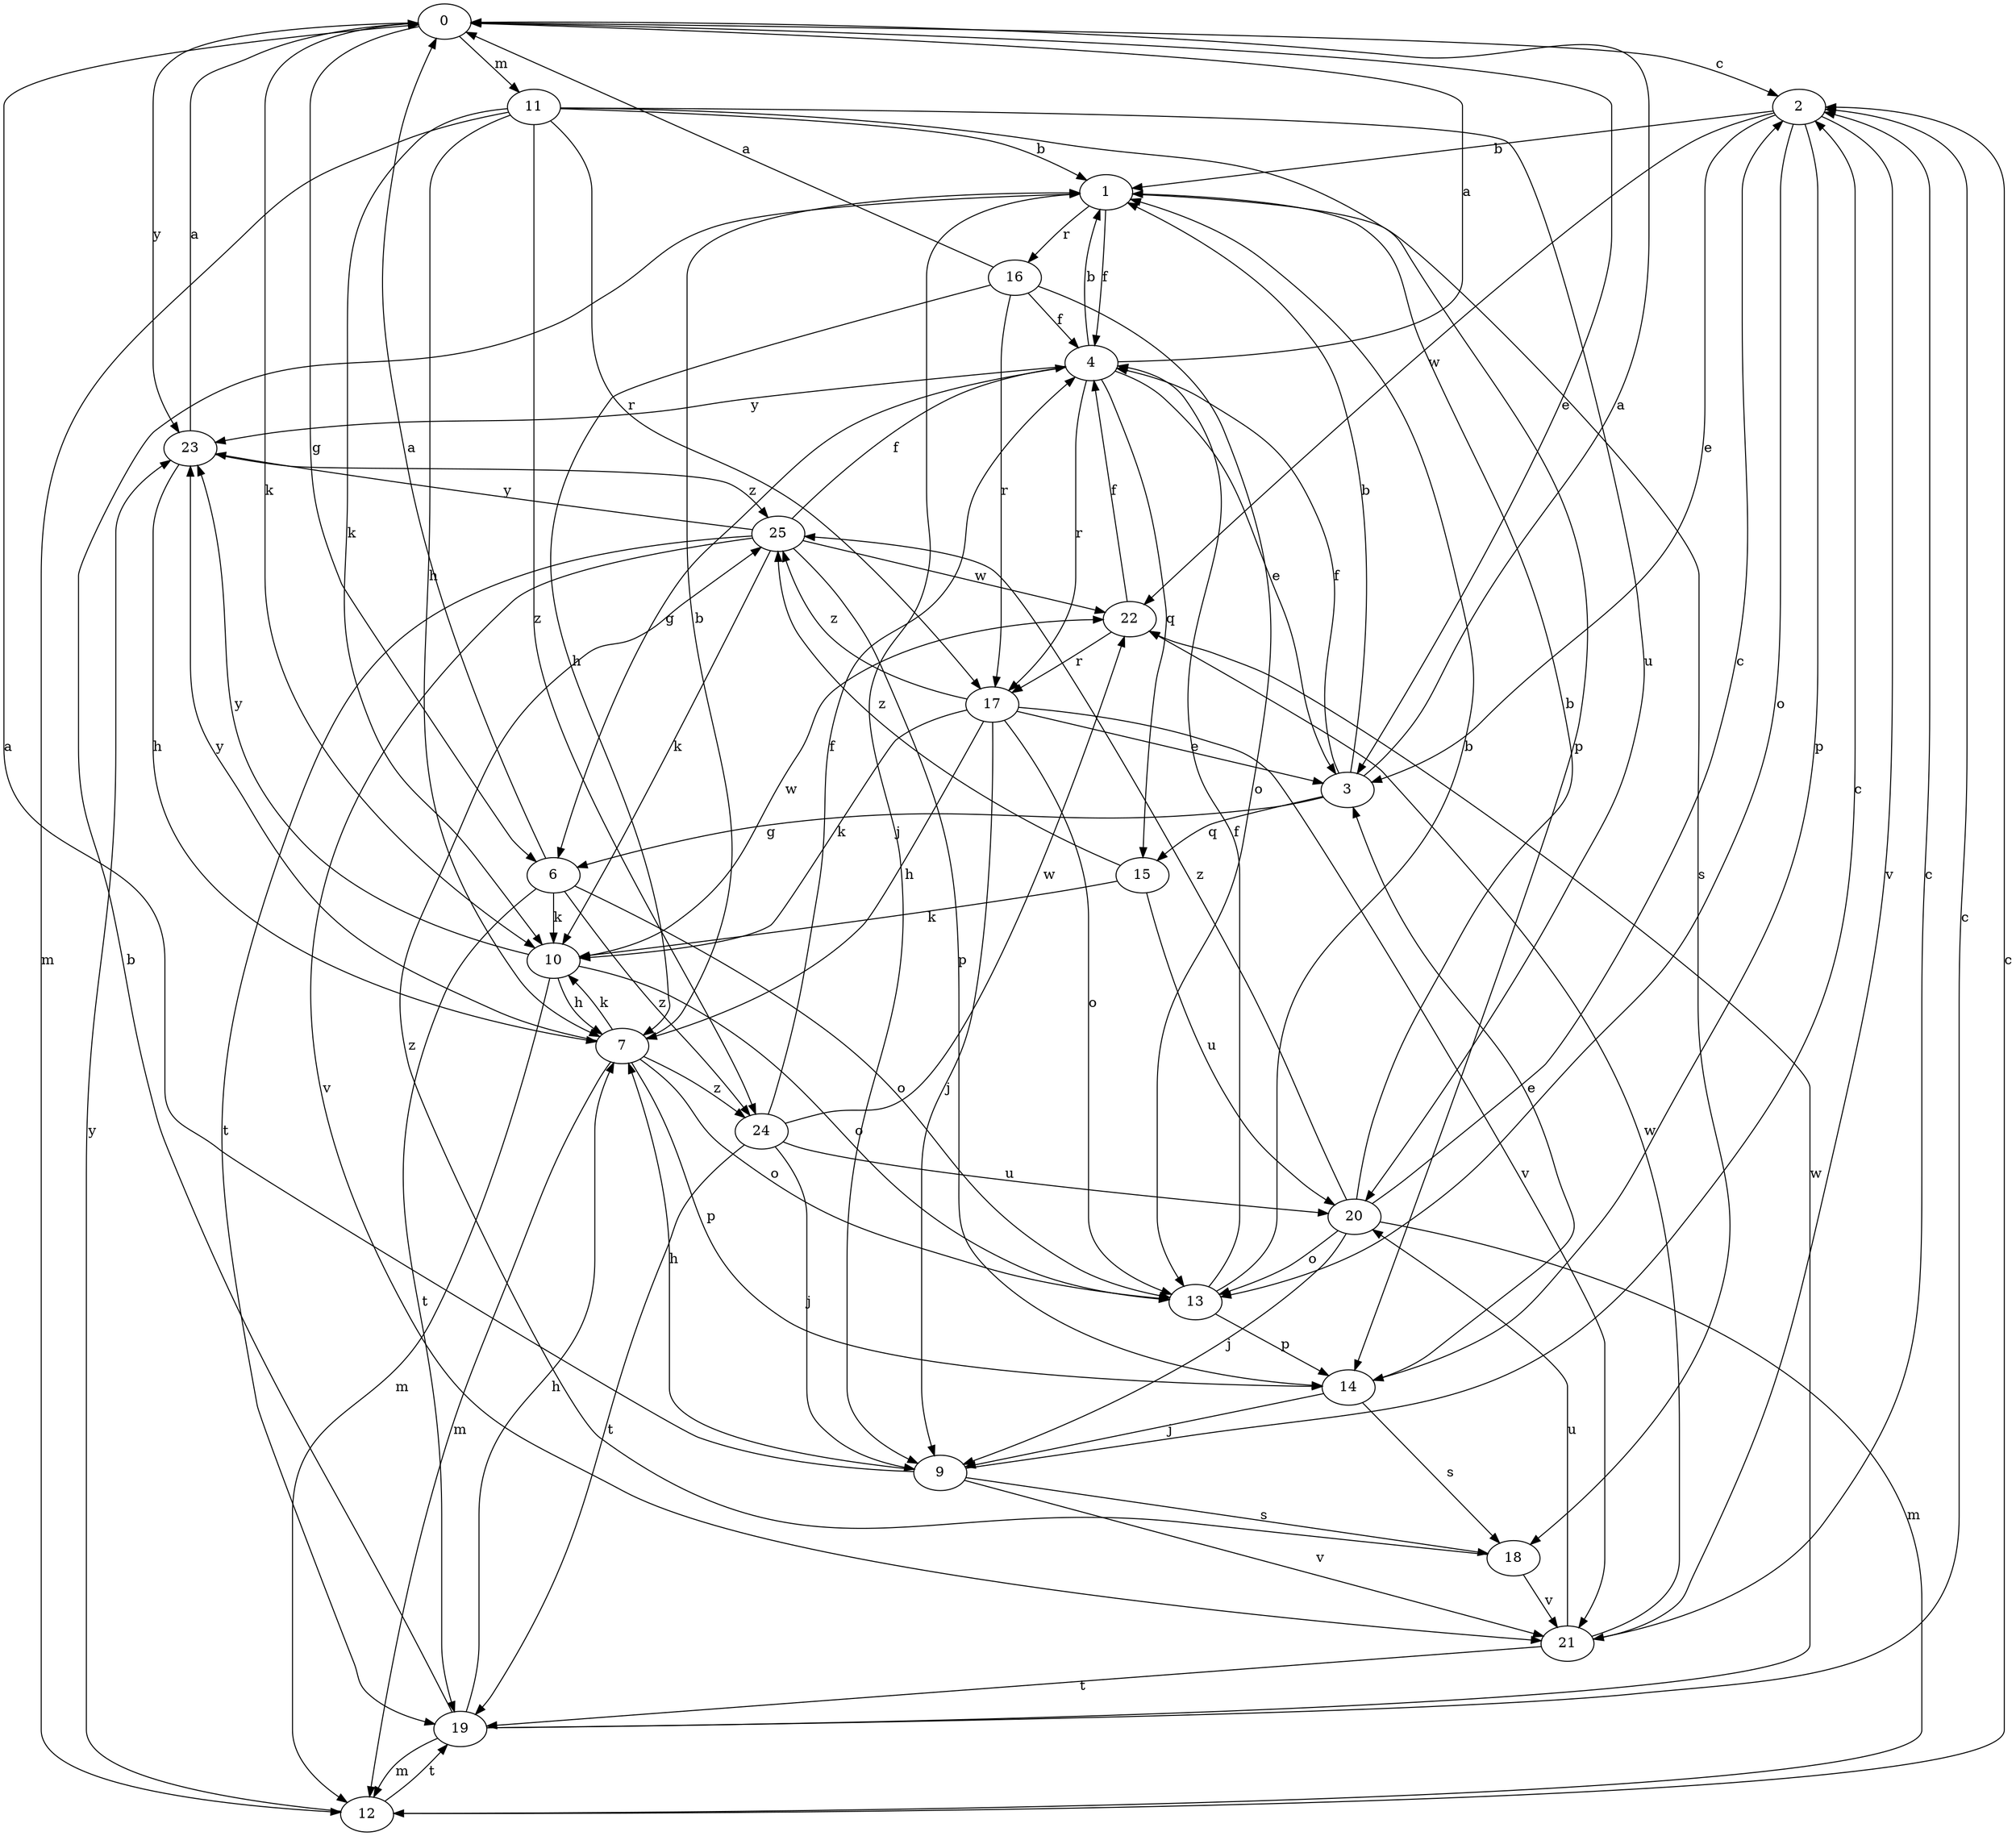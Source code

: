 strict digraph  {
0;
1;
2;
3;
4;
6;
7;
9;
10;
11;
12;
13;
14;
15;
16;
17;
18;
19;
20;
21;
22;
23;
24;
25;
0 -> 2  [label=c];
0 -> 3  [label=e];
0 -> 6  [label=g];
0 -> 10  [label=k];
0 -> 11  [label=m];
0 -> 23  [label=y];
1 -> 4  [label=f];
1 -> 9  [label=j];
1 -> 16  [label=r];
1 -> 18  [label=s];
2 -> 1  [label=b];
2 -> 3  [label=e];
2 -> 13  [label=o];
2 -> 14  [label=p];
2 -> 21  [label=v];
2 -> 22  [label=w];
3 -> 0  [label=a];
3 -> 1  [label=b];
3 -> 4  [label=f];
3 -> 6  [label=g];
3 -> 15  [label=q];
4 -> 0  [label=a];
4 -> 1  [label=b];
4 -> 3  [label=e];
4 -> 6  [label=g];
4 -> 15  [label=q];
4 -> 17  [label=r];
4 -> 23  [label=y];
6 -> 0  [label=a];
6 -> 10  [label=k];
6 -> 13  [label=o];
6 -> 19  [label=t];
6 -> 24  [label=z];
7 -> 1  [label=b];
7 -> 10  [label=k];
7 -> 12  [label=m];
7 -> 13  [label=o];
7 -> 14  [label=p];
7 -> 23  [label=y];
7 -> 24  [label=z];
9 -> 0  [label=a];
9 -> 2  [label=c];
9 -> 7  [label=h];
9 -> 18  [label=s];
9 -> 21  [label=v];
10 -> 7  [label=h];
10 -> 12  [label=m];
10 -> 13  [label=o];
10 -> 22  [label=w];
10 -> 23  [label=y];
11 -> 1  [label=b];
11 -> 7  [label=h];
11 -> 10  [label=k];
11 -> 12  [label=m];
11 -> 14  [label=p];
11 -> 17  [label=r];
11 -> 20  [label=u];
11 -> 24  [label=z];
12 -> 2  [label=c];
12 -> 19  [label=t];
12 -> 23  [label=y];
13 -> 1  [label=b];
13 -> 4  [label=f];
13 -> 14  [label=p];
14 -> 3  [label=e];
14 -> 9  [label=j];
14 -> 18  [label=s];
15 -> 10  [label=k];
15 -> 20  [label=u];
15 -> 25  [label=z];
16 -> 0  [label=a];
16 -> 4  [label=f];
16 -> 7  [label=h];
16 -> 13  [label=o];
16 -> 17  [label=r];
17 -> 3  [label=e];
17 -> 7  [label=h];
17 -> 9  [label=j];
17 -> 10  [label=k];
17 -> 13  [label=o];
17 -> 21  [label=v];
17 -> 25  [label=z];
18 -> 21  [label=v];
18 -> 25  [label=z];
19 -> 1  [label=b];
19 -> 2  [label=c];
19 -> 7  [label=h];
19 -> 12  [label=m];
19 -> 22  [label=w];
20 -> 1  [label=b];
20 -> 2  [label=c];
20 -> 9  [label=j];
20 -> 12  [label=m];
20 -> 13  [label=o];
20 -> 25  [label=z];
21 -> 2  [label=c];
21 -> 19  [label=t];
21 -> 20  [label=u];
21 -> 22  [label=w];
22 -> 4  [label=f];
22 -> 17  [label=r];
23 -> 0  [label=a];
23 -> 7  [label=h];
23 -> 25  [label=z];
24 -> 4  [label=f];
24 -> 9  [label=j];
24 -> 19  [label=t];
24 -> 20  [label=u];
24 -> 22  [label=w];
25 -> 4  [label=f];
25 -> 10  [label=k];
25 -> 14  [label=p];
25 -> 19  [label=t];
25 -> 21  [label=v];
25 -> 22  [label=w];
25 -> 23  [label=y];
}
